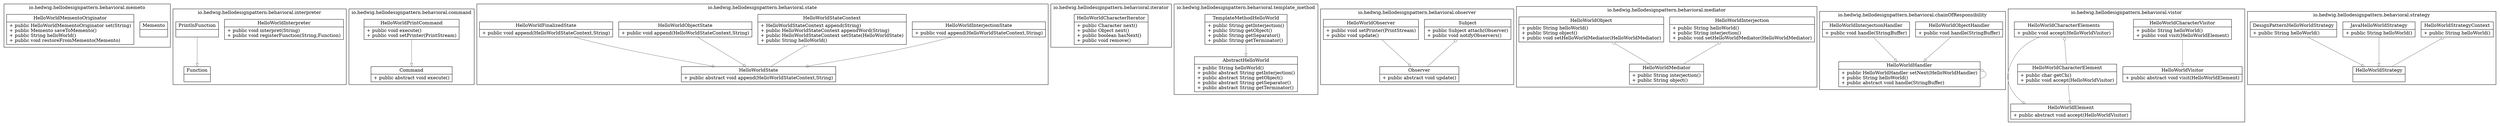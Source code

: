 digraph domain {
  edge [ fontsize = 11 ];
  node [ shape=record ];
  subgraph cluster_0 {
    label = "io.hedwig.hellodesignpattern.behavioral.memeto";
    Memento [ label = "{Memento | }" ] 
    HelloWorldMementoOriginator [ label = "{HelloWorldMementoOriginator | + public HelloWorldMementoOriginator set(String)\l+ public Memento saveToMemento()\l+ public String helloWorld()\l+ public void restoreFromMemento(Memento)\l}" ] 
  }
  subgraph cluster_1 {
    label = "io.hedwig.hellodesignpattern.behavioral.interpreter";
    HelloWorldInterpreter [ label = "{HelloWorldInterpreter | + public void interpret(String)\l+ public void registerFunction(String,Function)\l}" ] 
    PrintlnFunction [ label = "{PrintlnFunction | }" ] 
    Function [ label = "{Function | }" ] 
  }
  subgraph cluster_2 {
    label = "io.hedwig.hellodesignpattern.behavioral.command";
    HelloWorldPrintCommand [ label = "{HelloWorldPrintCommand | + public void execute()\l+ public void setPrinter(PrintStream)\l}" ] 
    Command [ label = "{Command | + public abstract void execute()\l}" ] 
  }
  subgraph cluster_3 {
    label = "io.hedwig.hellodesignpattern.behavioral.state";
    HelloWorldState [ label = "{HelloWorldState | + public abstract void append(HelloWorldStateContext,String)\l}" ] 
    HelloWorldInterjectionState [ label = "{HelloWorldInterjectionState | + public void append(HelloWorldStateContext,String)\l}" ] 
    HelloWorldStateContext [ label = "{HelloWorldStateContext | + HelloWorldStateContext append(String)\l+ public HelloWorldStateContext appendWord(String)\l+ public HelloWorldStateContext setState(HelloWorldState)\l+ public String helloWorld()\l}" ] 
    HelloWorldObjectState [ label = "{HelloWorldObjectState | + public void append(HelloWorldStateContext,String)\l}" ] 
    HelloWorldFinalizedState [ label = "{HelloWorldFinalizedState | + public void append(HelloWorldStateContext,String)\l}" ] 
  }
  subgraph cluster_4 {
    label = "io.hedwig.hellodesignpattern.behavioral.iterator";
    HelloWorldCharacterIterator [ label = "{HelloWorldCharacterIterator | + public Character next()\l+ public Object next()\l+ public boolean hasNext()\l+ public void remove()\l}" ] 
  }
  subgraph cluster_5 {
    label = "io.hedwig.hellodesignpattern.behavioral.template_method";
    TemplateMethodHelloWorld [ label = "{TemplateMethodHelloWorld | + public String getInterjection()\l+ public String getObject()\l+ public String getSeparator()\l+ public String getTerminator()\l}" ] 
    AbstractHelloWorld [ label = "{AbstractHelloWorld | + public String helloWorld()\l+ public abstract String getInterjection()\l+ public abstract String getObject()\l+ public abstract String getSeparator()\l+ public abstract String getTerminator()\l}" ] 
  }
  subgraph cluster_6 {
    label = "io.hedwig.hellodesignpattern.behavioral.observer";
    Subject [ label = "{Subject | + public Subject attach(Observer)\l+ public void notifyObservers()\l}" ] 
    HelloWorldObserver [ label = "{HelloWorldObserver | + public void setPrinter(PrintStream)\l+ public void update()\l}" ] 
    Observer [ label = "{Observer | + public abstract void update()\l}" ] 
  }
  subgraph cluster_7 {
    label = "io.hedwig.hellodesignpattern.behavioral.mediator";
    HelloWorldMediator [ label = "{HelloWorldMediator | + public String interjection()\l+ public String object()\l}" ] 
    HelloWorldInterjection [ label = "{HelloWorldInterjection | + public String helloWorld()\l+ public String interjection()\l+ public void setHelloWorldMediator(HelloWorldMediator)\l}" ] 
    HelloWorldObject [ label = "{HelloWorldObject | + public String helloWorld()\l+ public String object()\l+ public void setHelloWorldMediator(HelloWorldMediator)\l}" ] 
  }
  subgraph cluster_8 {
    label = "io.hedwig.hellodesignpattern.behavioral.chainOfResponsibility";
    HelloWorldObjectHandler [ label = "{HelloWorldObjectHandler | + public void handle(StringBuffer)\l}" ] 
    HelloWorldHandler [ label = "{HelloWorldHandler | + public HelloWorldHandler setNext(HelloWorldHandler)\l+ public String helloWorld()\l+ public abstract void handle(StringBuffer)\l}" ] 
    HelloWorldInterjectionHandler [ label = "{HelloWorldInterjectionHandler | + public void handle(StringBuffer)\l}" ] 
  }
  subgraph cluster_9 {
    label = "io.hedwig.hellodesignpattern.behavioral.vistor";
    HelloWorldCharacterVisitor [ label = "{HelloWorldCharacterVisitor | + public String helloWorld()\l+ public void visit(HelloWorldElement)\l}" ] 
    HelloWorldElement [ label = "{HelloWorldElement | + public abstract void accept(HelloWorldVisitor)\l}" ] 
    HelloWorldCharacterElement [ label = "{HelloWorldCharacterElement | + public char getCh()\l+ public void accept(HelloWorldVisitor)\l}" ] 
    HelloWorldVisitor [ label = "{HelloWorldVisitor | + public abstract void visit(HelloWorldElement)\l}" ] 
    HelloWorldCharacterElements [ label = "{HelloWorldCharacterElements | + public void accept(HelloWorldVisitor)\l}" ] 
  }
  subgraph cluster_10 {
    label = "io.hedwig.hellodesignpattern.behavioral.strategy";
    HelloWorldStrategyContext [ label = "{HelloWorldStrategyContext | + public String helloWorld()\l}" ] 
    JavaHelloWorldStrategy [ label = "{JavaHelloWorldStrategy | + public String helloWorld()\l}" ] 
    HelloWorldStrategy [ label = "{HelloWorldStrategy | }" ] 
    DesignPatternHelloWorldStrategy [ label = "{DesignPatternHelloWorldStrategy | + public String helloWorld()\l}" ] 
  }
  HelloWorldStrategyContext -> HelloWorldStrategy [ dir=back arrowtail=odiamond color=slategray];
  HelloWorldObject -> HelloWorldMediator [ dir=back arrowtail=odiamond color=slategray];
  HelloWorldStateContext -> HelloWorldState [ dir=back arrowtail=odiamond color=slategray];
  HelloWorldInterjection -> HelloWorldMediator [ dir=back arrowtail=odiamond color=slategray];
  HelloWorldCharacterElements -> HelloWorldCharacterElement [ dir=back arrowtail=odiamond color=slategray];
  Subject -> Observer [ dir=back arrowtail=odiamond color=slategray];
  HelloWorldHandler -> HelloWorldHandler [ dir=back arrowtail=odiamond color=slategray];
  HelloWorldCharacterVisitor -> HelloWorldVisitor [arrowhead=empty color=slategray];
  HelloWorldObjectHandler -> HelloWorldHandler [arrowhead=empty color=slategray];
  PrintlnFunction -> Function [arrowhead=empty color=slategray];
  JavaHelloWorldStrategy -> HelloWorldStrategy [arrowhead=empty color=slategray];
  HelloWorldObserver -> Observer [arrowhead=empty color=slategray];
  HelloWorldCharacterElement -> HelloWorldElement [arrowhead=empty color=slategray];
  HelloWorldInterjectionState -> HelloWorldState [arrowhead=empty color=slategray];
  HelloWorldObjectState -> HelloWorldState [arrowhead=empty color=slategray];
  HelloWorldFinalizedState -> HelloWorldState [arrowhead=empty color=slategray];
  HelloWorldPrintCommand -> Command [arrowhead=empty color=slategray];
  HelloWorldInterjectionHandler -> HelloWorldHandler [arrowhead=empty color=slategray];
  TemplateMethodHelloWorld -> AbstractHelloWorld [arrowhead=empty color=slategray];
  HelloWorldCharacterElements -> HelloWorldElement [arrowhead=empty color=slategray];
  DesignPatternHelloWorldStrategy -> HelloWorldStrategy [arrowhead=empty color=slategray];
}